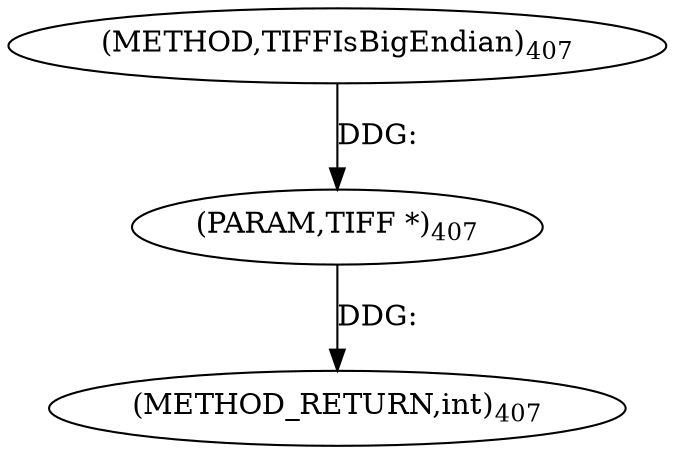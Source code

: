 digraph "TIFFIsBigEndian" {  
"8691" [label = <(METHOD,TIFFIsBigEndian)<SUB>407</SUB>> ]
"8693" [label = <(METHOD_RETURN,int)<SUB>407</SUB>> ]
"8692" [label = <(PARAM,TIFF *)<SUB>407</SUB>> ]
  "8692" -> "8693"  [ label = "DDG: "] 
  "8691" -> "8692"  [ label = "DDG: "] 
}
